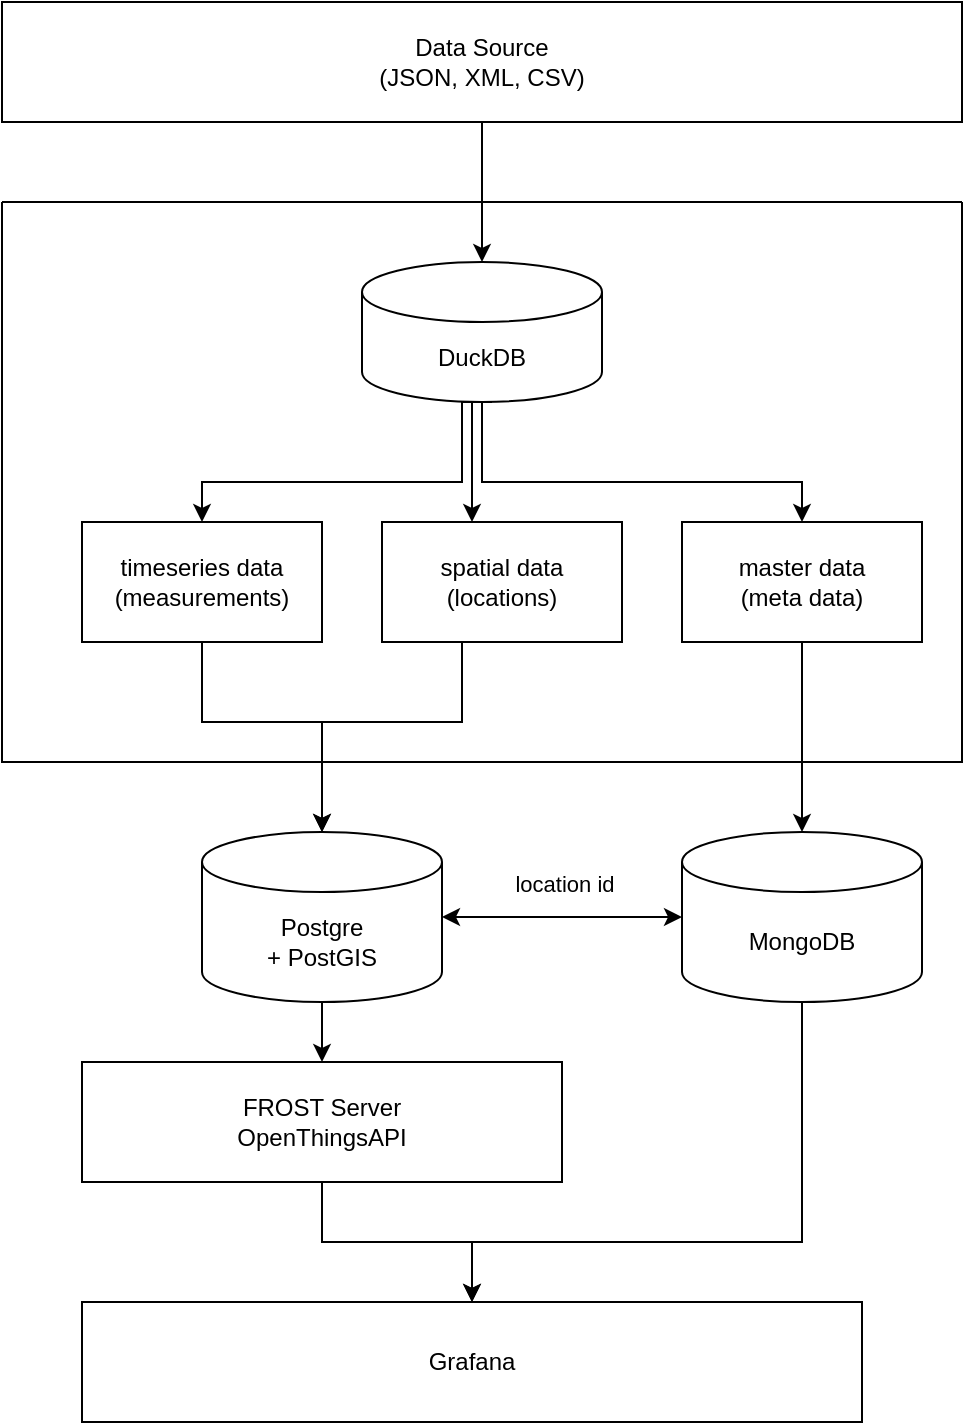 <mxfile version="24.7.14">
  <diagram name="Seite-1" id="EFWyOZwOtQAPrSlJlUhC">
    <mxGraphModel dx="789" dy="1103" grid="1" gridSize="10" guides="1" tooltips="1" connect="1" arrows="1" fold="1" page="1" pageScale="1" pageWidth="827" pageHeight="1169" math="0" shadow="0">
      <root>
        <mxCell id="0" />
        <mxCell id="1" parent="0" />
        <mxCell id="cy5onEMHaT8GomFFvrG8-16" value="" style="endArrow=classic;html=1;rounded=0;entryX=0.5;entryY=0;entryDx=0;entryDy=0;entryPerimeter=0;" edge="1" parent="1" source="cy5onEMHaT8GomFFvrG8-3" target="cy5onEMHaT8GomFFvrG8-23">
          <mxGeometry width="50" height="50" relative="1" as="geometry">
            <mxPoint x="490" y="370" as="sourcePoint" />
            <mxPoint x="489.5" y="445" as="targetPoint" />
          </mxGeometry>
        </mxCell>
        <mxCell id="cy5onEMHaT8GomFFvrG8-54" value="" style="edgeStyle=orthogonalEdgeStyle;rounded=0;orthogonalLoop=1;jettySize=auto;html=1;" edge="1" parent="1" source="cy5onEMHaT8GomFFvrG8-18" target="cy5onEMHaT8GomFFvrG8-52">
          <mxGeometry relative="1" as="geometry" />
        </mxCell>
        <mxCell id="cy5onEMHaT8GomFFvrG8-18" value="Postgre&lt;div&gt;+ PostGIS&lt;/div&gt;" style="shape=cylinder3;whiteSpace=wrap;html=1;boundedLbl=1;backgroundOutline=1;size=15;" vertex="1" parent="1">
          <mxGeometry x="190" y="455" width="120" height="85" as="geometry" />
        </mxCell>
        <mxCell id="cy5onEMHaT8GomFFvrG8-57" style="edgeStyle=orthogonalEdgeStyle;rounded=0;orthogonalLoop=1;jettySize=auto;html=1;exitX=0.5;exitY=1;exitDx=0;exitDy=0;exitPerimeter=0;" edge="1" parent="1" source="cy5onEMHaT8GomFFvrG8-23" target="cy5onEMHaT8GomFFvrG8-55">
          <mxGeometry relative="1" as="geometry">
            <Array as="points">
              <mxPoint x="490" y="660" />
              <mxPoint x="325" y="660" />
            </Array>
          </mxGeometry>
        </mxCell>
        <mxCell id="cy5onEMHaT8GomFFvrG8-23" value="MongoDB" style="shape=cylinder3;whiteSpace=wrap;html=1;boundedLbl=1;backgroundOutline=1;size=15;" vertex="1" parent="1">
          <mxGeometry x="430" y="455" width="120" height="85" as="geometry" />
        </mxCell>
        <mxCell id="cy5onEMHaT8GomFFvrG8-46" value="Data Source&lt;div&gt;(JSON, XML, CSV)&lt;/div&gt;" style="rounded=0;whiteSpace=wrap;html=1;" vertex="1" parent="1">
          <mxGeometry x="90" y="40" width="480" height="60" as="geometry" />
        </mxCell>
        <mxCell id="cy5onEMHaT8GomFFvrG8-56" value="" style="edgeStyle=orthogonalEdgeStyle;rounded=0;orthogonalLoop=1;jettySize=auto;html=1;" edge="1" parent="1" source="cy5onEMHaT8GomFFvrG8-52" target="cy5onEMHaT8GomFFvrG8-55">
          <mxGeometry relative="1" as="geometry" />
        </mxCell>
        <mxCell id="cy5onEMHaT8GomFFvrG8-52" value="FROST Server&lt;div&gt;OpenThingsAPI&lt;/div&gt;" style="whiteSpace=wrap;html=1;" vertex="1" parent="1">
          <mxGeometry x="130" y="570" width="240" height="60" as="geometry" />
        </mxCell>
        <mxCell id="cy5onEMHaT8GomFFvrG8-55" value="Grafana" style="whiteSpace=wrap;html=1;" vertex="1" parent="1">
          <mxGeometry x="130" y="690" width="390" height="60" as="geometry" />
        </mxCell>
        <mxCell id="cy5onEMHaT8GomFFvrG8-59" value="" style="endArrow=classic;startArrow=classic;html=1;rounded=0;exitX=1;exitY=0.5;exitDx=0;exitDy=0;exitPerimeter=0;entryX=0;entryY=0.5;entryDx=0;entryDy=0;entryPerimeter=0;" edge="1" parent="1" source="cy5onEMHaT8GomFFvrG8-18" target="cy5onEMHaT8GomFFvrG8-23">
          <mxGeometry width="50" height="50" relative="1" as="geometry">
            <mxPoint x="540" y="480" as="sourcePoint" />
            <mxPoint x="590" y="430" as="targetPoint" />
          </mxGeometry>
        </mxCell>
        <mxCell id="cy5onEMHaT8GomFFvrG8-60" value="location id" style="edgeLabel;html=1;align=center;verticalAlign=middle;resizable=0;points=[];" vertex="1" connectable="0" parent="cy5onEMHaT8GomFFvrG8-59">
          <mxGeometry x="-0.044" y="-1" relative="1" as="geometry">
            <mxPoint x="3" y="-18" as="offset" />
          </mxGeometry>
        </mxCell>
        <mxCell id="cy5onEMHaT8GomFFvrG8-63" style="edgeStyle=orthogonalEdgeStyle;rounded=0;orthogonalLoop=1;jettySize=auto;html=1;" edge="1" parent="1" source="cy5onEMHaT8GomFFvrG8-46" target="cy5onEMHaT8GomFFvrG8-4">
          <mxGeometry relative="1" as="geometry">
            <mxPoint x="320" y="160" as="sourcePoint" />
          </mxGeometry>
        </mxCell>
        <mxCell id="cy5onEMHaT8GomFFvrG8-64" value="" style="swimlane;startSize=0;" vertex="1" parent="1">
          <mxGeometry x="90" y="140" width="480" height="280" as="geometry">
            <mxRectangle x="90" y="140" width="50" height="40" as="alternateBounds" />
          </mxGeometry>
        </mxCell>
        <mxCell id="cy5onEMHaT8GomFFvrG8-4" value="DuckDB" style="shape=cylinder3;whiteSpace=wrap;html=1;boundedLbl=1;backgroundOutline=1;size=15;" vertex="1" parent="cy5onEMHaT8GomFFvrG8-64">
          <mxGeometry x="180" y="30" width="120" height="70" as="geometry" />
        </mxCell>
        <mxCell id="cy5onEMHaT8GomFFvrG8-1" value="timeseries data&lt;div&gt;(measurements)&lt;/div&gt;" style="rounded=0;whiteSpace=wrap;html=1;" vertex="1" parent="cy5onEMHaT8GomFFvrG8-64">
          <mxGeometry x="40" y="160" width="120" height="60" as="geometry" />
        </mxCell>
        <mxCell id="cy5onEMHaT8GomFFvrG8-51" value="" style="endArrow=classic;html=1;rounded=0;exitX=0.5;exitY=1;exitDx=0;exitDy=0;exitPerimeter=0;entryX=0.5;entryY=0;entryDx=0;entryDy=0;edgeStyle=orthogonalEdgeStyle;" edge="1" parent="cy5onEMHaT8GomFFvrG8-64" source="cy5onEMHaT8GomFFvrG8-4" target="cy5onEMHaT8GomFFvrG8-1">
          <mxGeometry width="50" height="50" relative="1" as="geometry">
            <mxPoint x="450" y="540" as="sourcePoint" />
            <mxPoint x="500" y="490" as="targetPoint" />
            <Array as="points">
              <mxPoint x="230" y="140" />
              <mxPoint x="100" y="140" />
            </Array>
          </mxGeometry>
        </mxCell>
        <mxCell id="cy5onEMHaT8GomFFvrG8-2" value="spatial data&lt;div&gt;(locations)&lt;/div&gt;" style="rounded=0;whiteSpace=wrap;html=1;" vertex="1" parent="cy5onEMHaT8GomFFvrG8-64">
          <mxGeometry x="190" y="160" width="120" height="60" as="geometry" />
        </mxCell>
        <mxCell id="cy5onEMHaT8GomFFvrG8-49" value="" style="edgeStyle=orthogonalEdgeStyle;rounded=0;orthogonalLoop=1;jettySize=auto;html=1;exitX=0.5;exitY=1;exitDx=0;exitDy=0;exitPerimeter=0;" edge="1" parent="cy5onEMHaT8GomFFvrG8-64">
          <mxGeometry relative="1" as="geometry">
            <mxPoint x="245" y="100" as="sourcePoint" />
            <mxPoint x="235" y="160" as="targetPoint" />
            <Array as="points">
              <mxPoint x="235" y="120" />
              <mxPoint x="235" y="120" />
            </Array>
          </mxGeometry>
        </mxCell>
        <mxCell id="cy5onEMHaT8GomFFvrG8-3" value="master data&lt;div&gt;(meta data)&lt;/div&gt;" style="rounded=0;whiteSpace=wrap;html=1;" vertex="1" parent="cy5onEMHaT8GomFFvrG8-64">
          <mxGeometry x="340" y="160" width="120" height="60" as="geometry" />
        </mxCell>
        <mxCell id="cy5onEMHaT8GomFFvrG8-50" value="" style="endArrow=classic;html=1;rounded=0;exitX=0.5;exitY=1;exitDx=0;exitDy=0;exitPerimeter=0;edgeStyle=orthogonalEdgeStyle;" edge="1" parent="cy5onEMHaT8GomFFvrG8-64" source="cy5onEMHaT8GomFFvrG8-4" target="cy5onEMHaT8GomFFvrG8-3">
          <mxGeometry width="50" height="50" relative="1" as="geometry">
            <mxPoint x="450" y="540" as="sourcePoint" />
            <mxPoint x="500" y="490" as="targetPoint" />
            <Array as="points">
              <mxPoint x="240" y="140" />
              <mxPoint x="400" y="140" />
            </Array>
          </mxGeometry>
        </mxCell>
        <mxCell id="cy5onEMHaT8GomFFvrG8-15" value="" style="endArrow=classic;html=1;rounded=0;entryX=0.5;entryY=0;entryDx=0;entryDy=0;exitX=0.5;exitY=1;exitDx=0;exitDy=0;entryPerimeter=0;edgeStyle=orthogonalEdgeStyle;" edge="1" parent="cy5onEMHaT8GomFFvrG8-64" source="cy5onEMHaT8GomFFvrG8-2" target="cy5onEMHaT8GomFFvrG8-18">
          <mxGeometry width="50" height="50" relative="1" as="geometry">
            <mxPoint x="290" y="560" as="sourcePoint" />
            <mxPoint x="145" y="340" as="targetPoint" />
            <Array as="points">
              <mxPoint x="230" y="260" />
              <mxPoint x="160" y="260" />
            </Array>
          </mxGeometry>
        </mxCell>
        <mxCell id="cy5onEMHaT8GomFFvrG8-14" value="" style="endArrow=classic;html=1;rounded=0;exitX=0.5;exitY=1;exitDx=0;exitDy=0;entryX=0.5;entryY=0;entryDx=0;entryDy=0;entryPerimeter=0;edgeStyle=orthogonalEdgeStyle;" edge="1" parent="cy5onEMHaT8GomFFvrG8-64" source="cy5onEMHaT8GomFFvrG8-1" target="cy5onEMHaT8GomFFvrG8-18">
          <mxGeometry width="50" height="50" relative="1" as="geometry">
            <mxPoint x="290" y="560" as="sourcePoint" />
            <mxPoint x="145" y="340" as="targetPoint" />
            <Array as="points">
              <mxPoint x="100" y="260" />
              <mxPoint x="160" y="260" />
            </Array>
          </mxGeometry>
        </mxCell>
      </root>
    </mxGraphModel>
  </diagram>
</mxfile>

